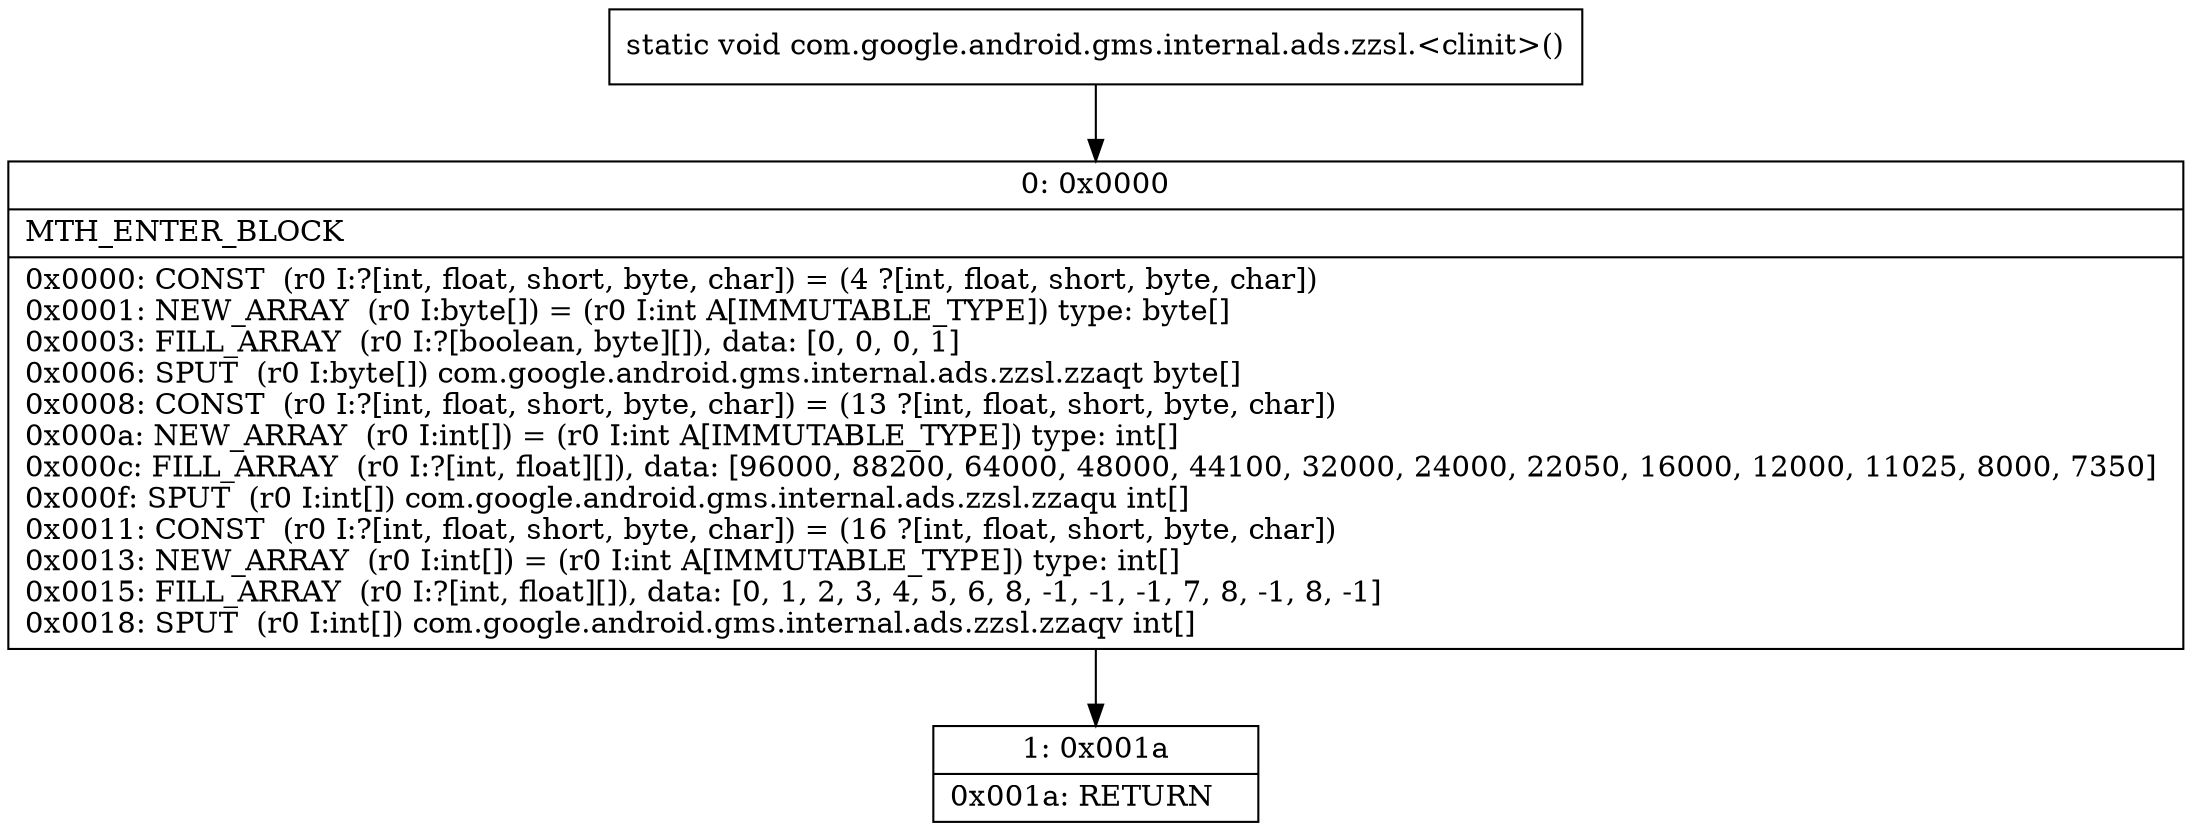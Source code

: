 digraph "CFG forcom.google.android.gms.internal.ads.zzsl.\<clinit\>()V" {
Node_0 [shape=record,label="{0\:\ 0x0000|MTH_ENTER_BLOCK\l|0x0000: CONST  (r0 I:?[int, float, short, byte, char]) = (4 ?[int, float, short, byte, char]) \l0x0001: NEW_ARRAY  (r0 I:byte[]) = (r0 I:int A[IMMUTABLE_TYPE]) type: byte[] \l0x0003: FILL_ARRAY  (r0 I:?[boolean, byte][]), data: [0, 0, 0, 1] \l0x0006: SPUT  (r0 I:byte[]) com.google.android.gms.internal.ads.zzsl.zzaqt byte[] \l0x0008: CONST  (r0 I:?[int, float, short, byte, char]) = (13 ?[int, float, short, byte, char]) \l0x000a: NEW_ARRAY  (r0 I:int[]) = (r0 I:int A[IMMUTABLE_TYPE]) type: int[] \l0x000c: FILL_ARRAY  (r0 I:?[int, float][]), data: [96000, 88200, 64000, 48000, 44100, 32000, 24000, 22050, 16000, 12000, 11025, 8000, 7350] \l0x000f: SPUT  (r0 I:int[]) com.google.android.gms.internal.ads.zzsl.zzaqu int[] \l0x0011: CONST  (r0 I:?[int, float, short, byte, char]) = (16 ?[int, float, short, byte, char]) \l0x0013: NEW_ARRAY  (r0 I:int[]) = (r0 I:int A[IMMUTABLE_TYPE]) type: int[] \l0x0015: FILL_ARRAY  (r0 I:?[int, float][]), data: [0, 1, 2, 3, 4, 5, 6, 8, \-1, \-1, \-1, 7, 8, \-1, 8, \-1] \l0x0018: SPUT  (r0 I:int[]) com.google.android.gms.internal.ads.zzsl.zzaqv int[] \l}"];
Node_1 [shape=record,label="{1\:\ 0x001a|0x001a: RETURN   \l}"];
MethodNode[shape=record,label="{static void com.google.android.gms.internal.ads.zzsl.\<clinit\>() }"];
MethodNode -> Node_0;
Node_0 -> Node_1;
}

